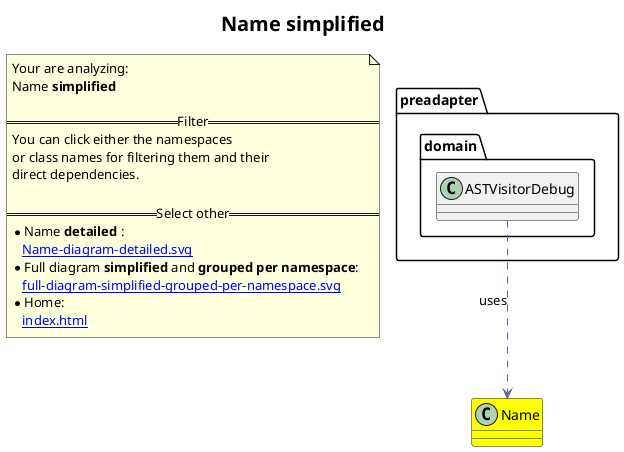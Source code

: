 @startuml
skinparam linetype ortho
title <size:20>Name **simplified** </size>
note "Your are analyzing:\nName **simplified** \n\n==Filter==\nYou can click either the namespaces \nor class names for filtering them and their\ndirect dependencies.\n\n==Select other==\n* Name **detailed** :\n   [[Name-diagram-detailed.svg]]\n* Full diagram **simplified** and **grouped per namespace**:\n   [[full-diagram-simplified-grouped-per-namespace.svg]]\n* Home:\n   [[index.html]]" as FloatingNote
class Name [[Name-diagram-simplified.svg]] #yellow {
}
  class preadapter.domain.ASTVisitorDebug [[preadapter.domain.ASTVisitorDebug-diagram-simplified.svg]]  {
  }
 ' *************************************** 
 ' *************************************** 
 ' *************************************** 
' Class relations extracted from namespace:
' 
' Class relations extracted from namespace:
' preadapter.domain
preadapter.domain.ASTVisitorDebug .[#6060BB].> Name  : uses 
@enduml